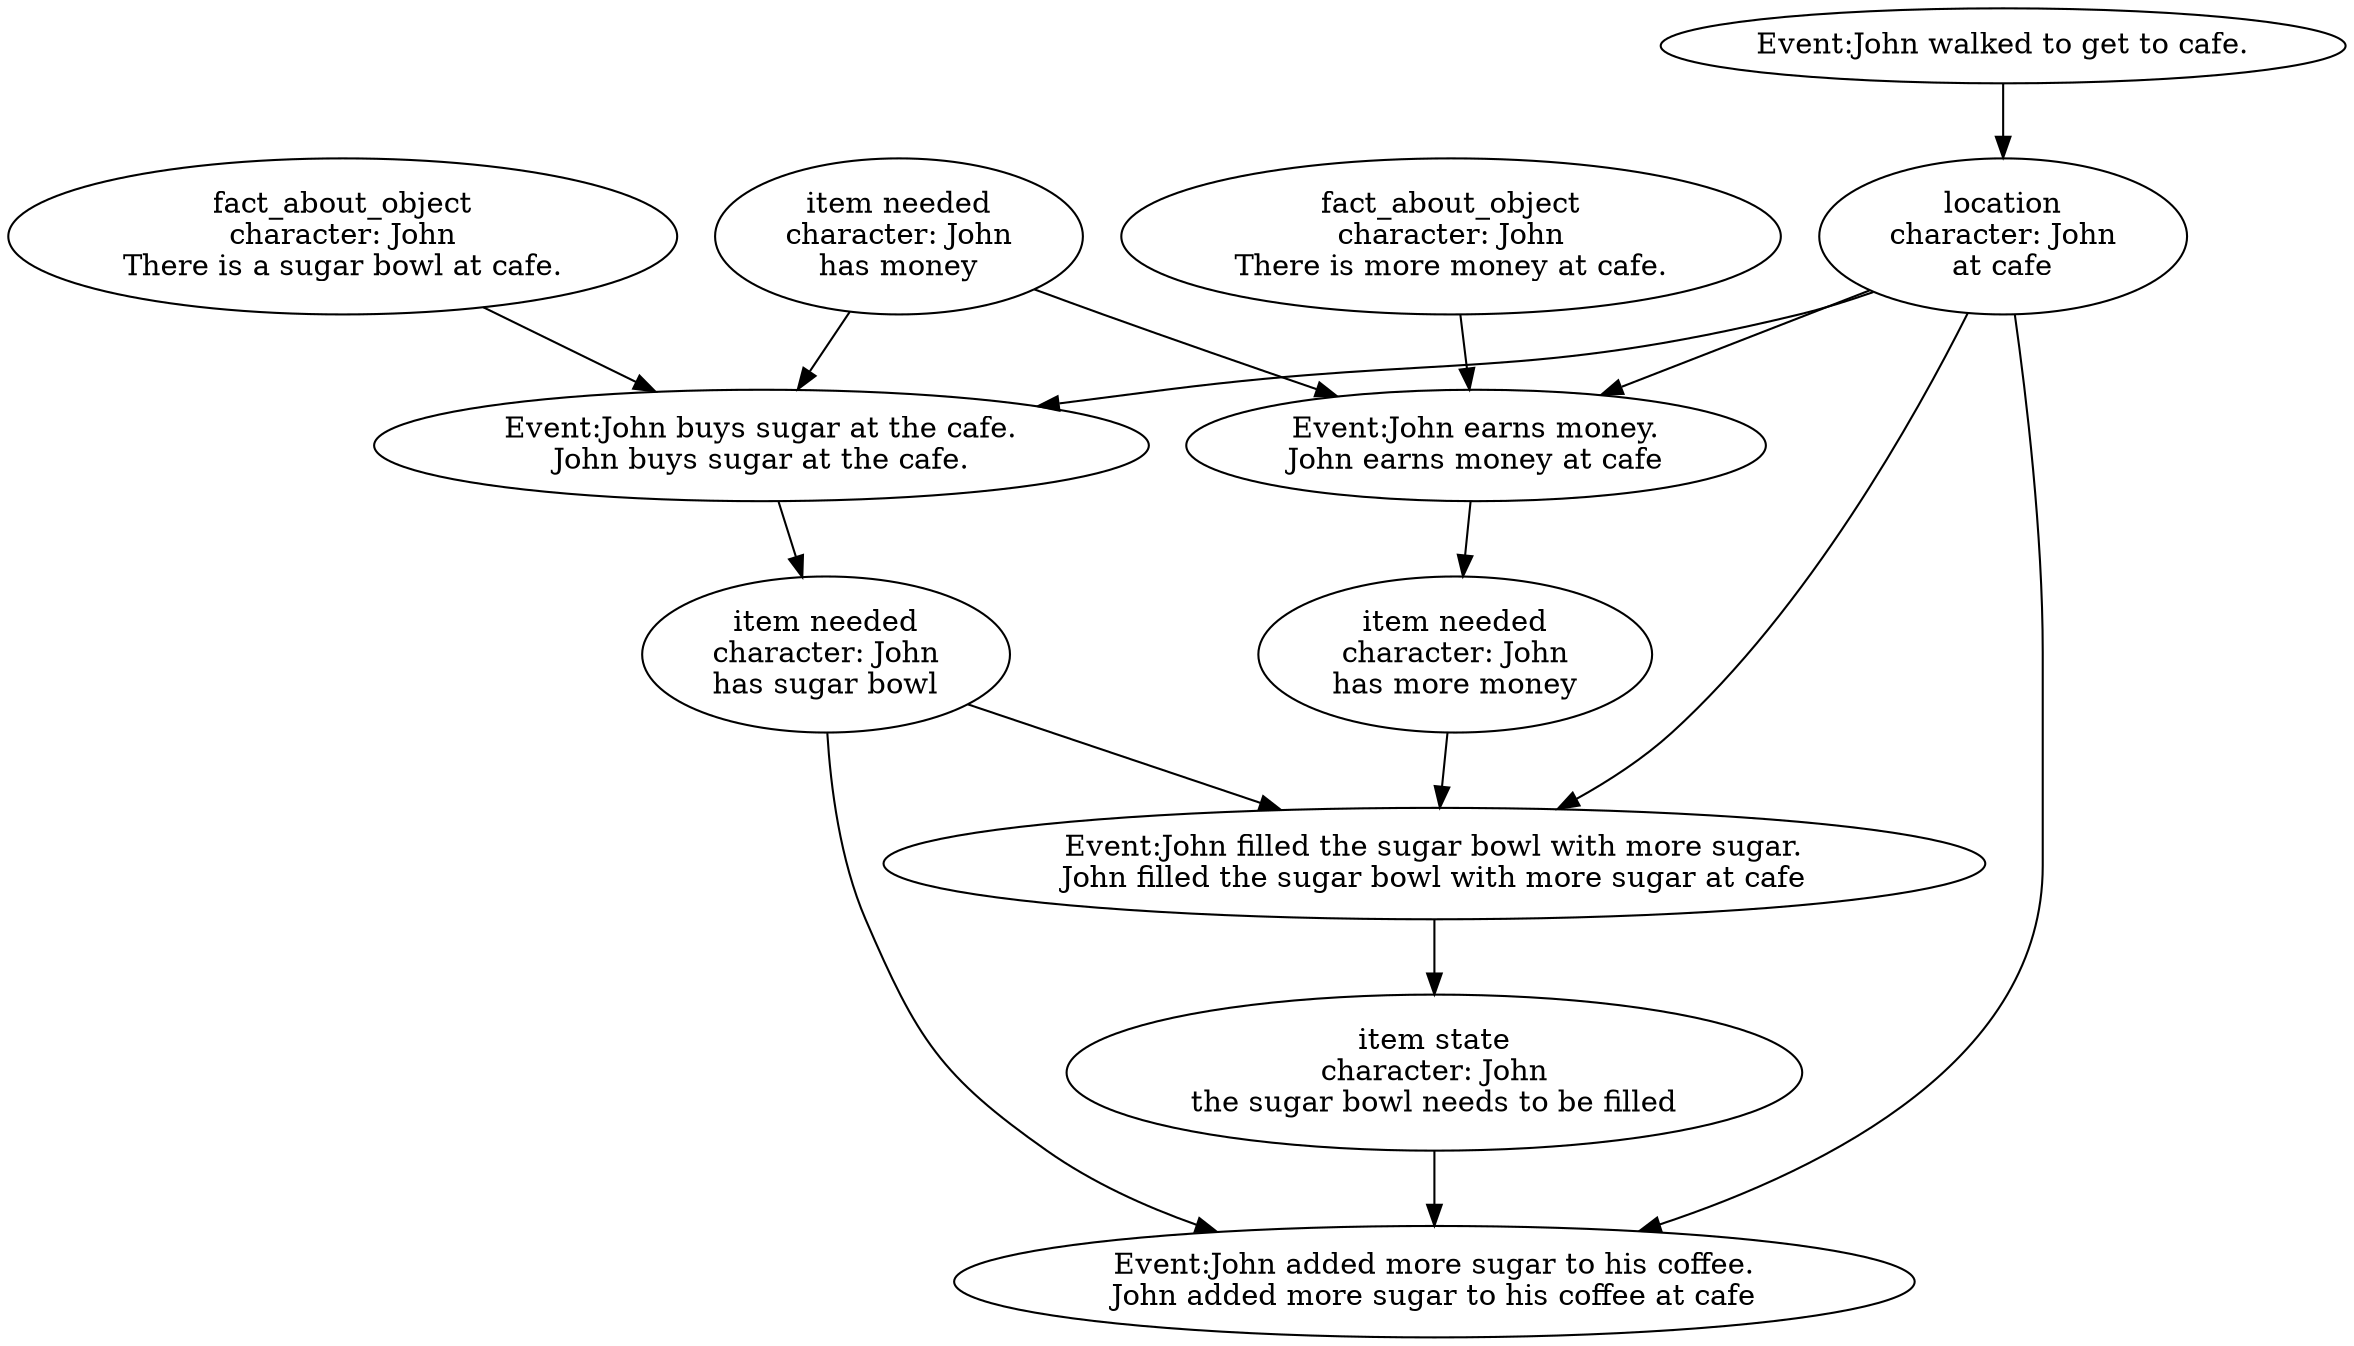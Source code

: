 // myplan
digraph {
	0 [label="Event:John added more sugar to his coffee.
John added more sugar to his coffee at cafe"]
	1 [label="Event:John walked to get to cafe."]
	2 [label="location
character: John
at cafe"]
	3 [label="Event:John filled the sugar bowl with more sugar.
John filled the sugar bowl with more sugar at cafe"]
	4 [label="item state
character: John
the sugar bowl needs to be filled"]
	5 [label="Event:John buys sugar at the cafe.
John buys sugar at the cafe."]
	6 [label="item needed
character: John
has sugar bowl"]
	7 [label="item needed
character: John
has money"]
	8 [label="fact_about_object
character: John
There is a sugar bowl at cafe."]
	9 [label="Event:John earns money.
John earns money at cafe"]
	10 [label="item needed
character: John
has more money"]
	11 [label="fact_about_object
character: John
There is more money at cafe."]
	1 -> 2
	2 -> 0
	2 -> 5
	2 -> 3
	2 -> 9
	3 -> 4
	4 -> 0
	5 -> 6
	6 -> 0
	6 -> 3
	7 -> 5
	7 -> 9
	8 -> 5
	9 -> 10
	10 -> 3
	11 -> 9
}
